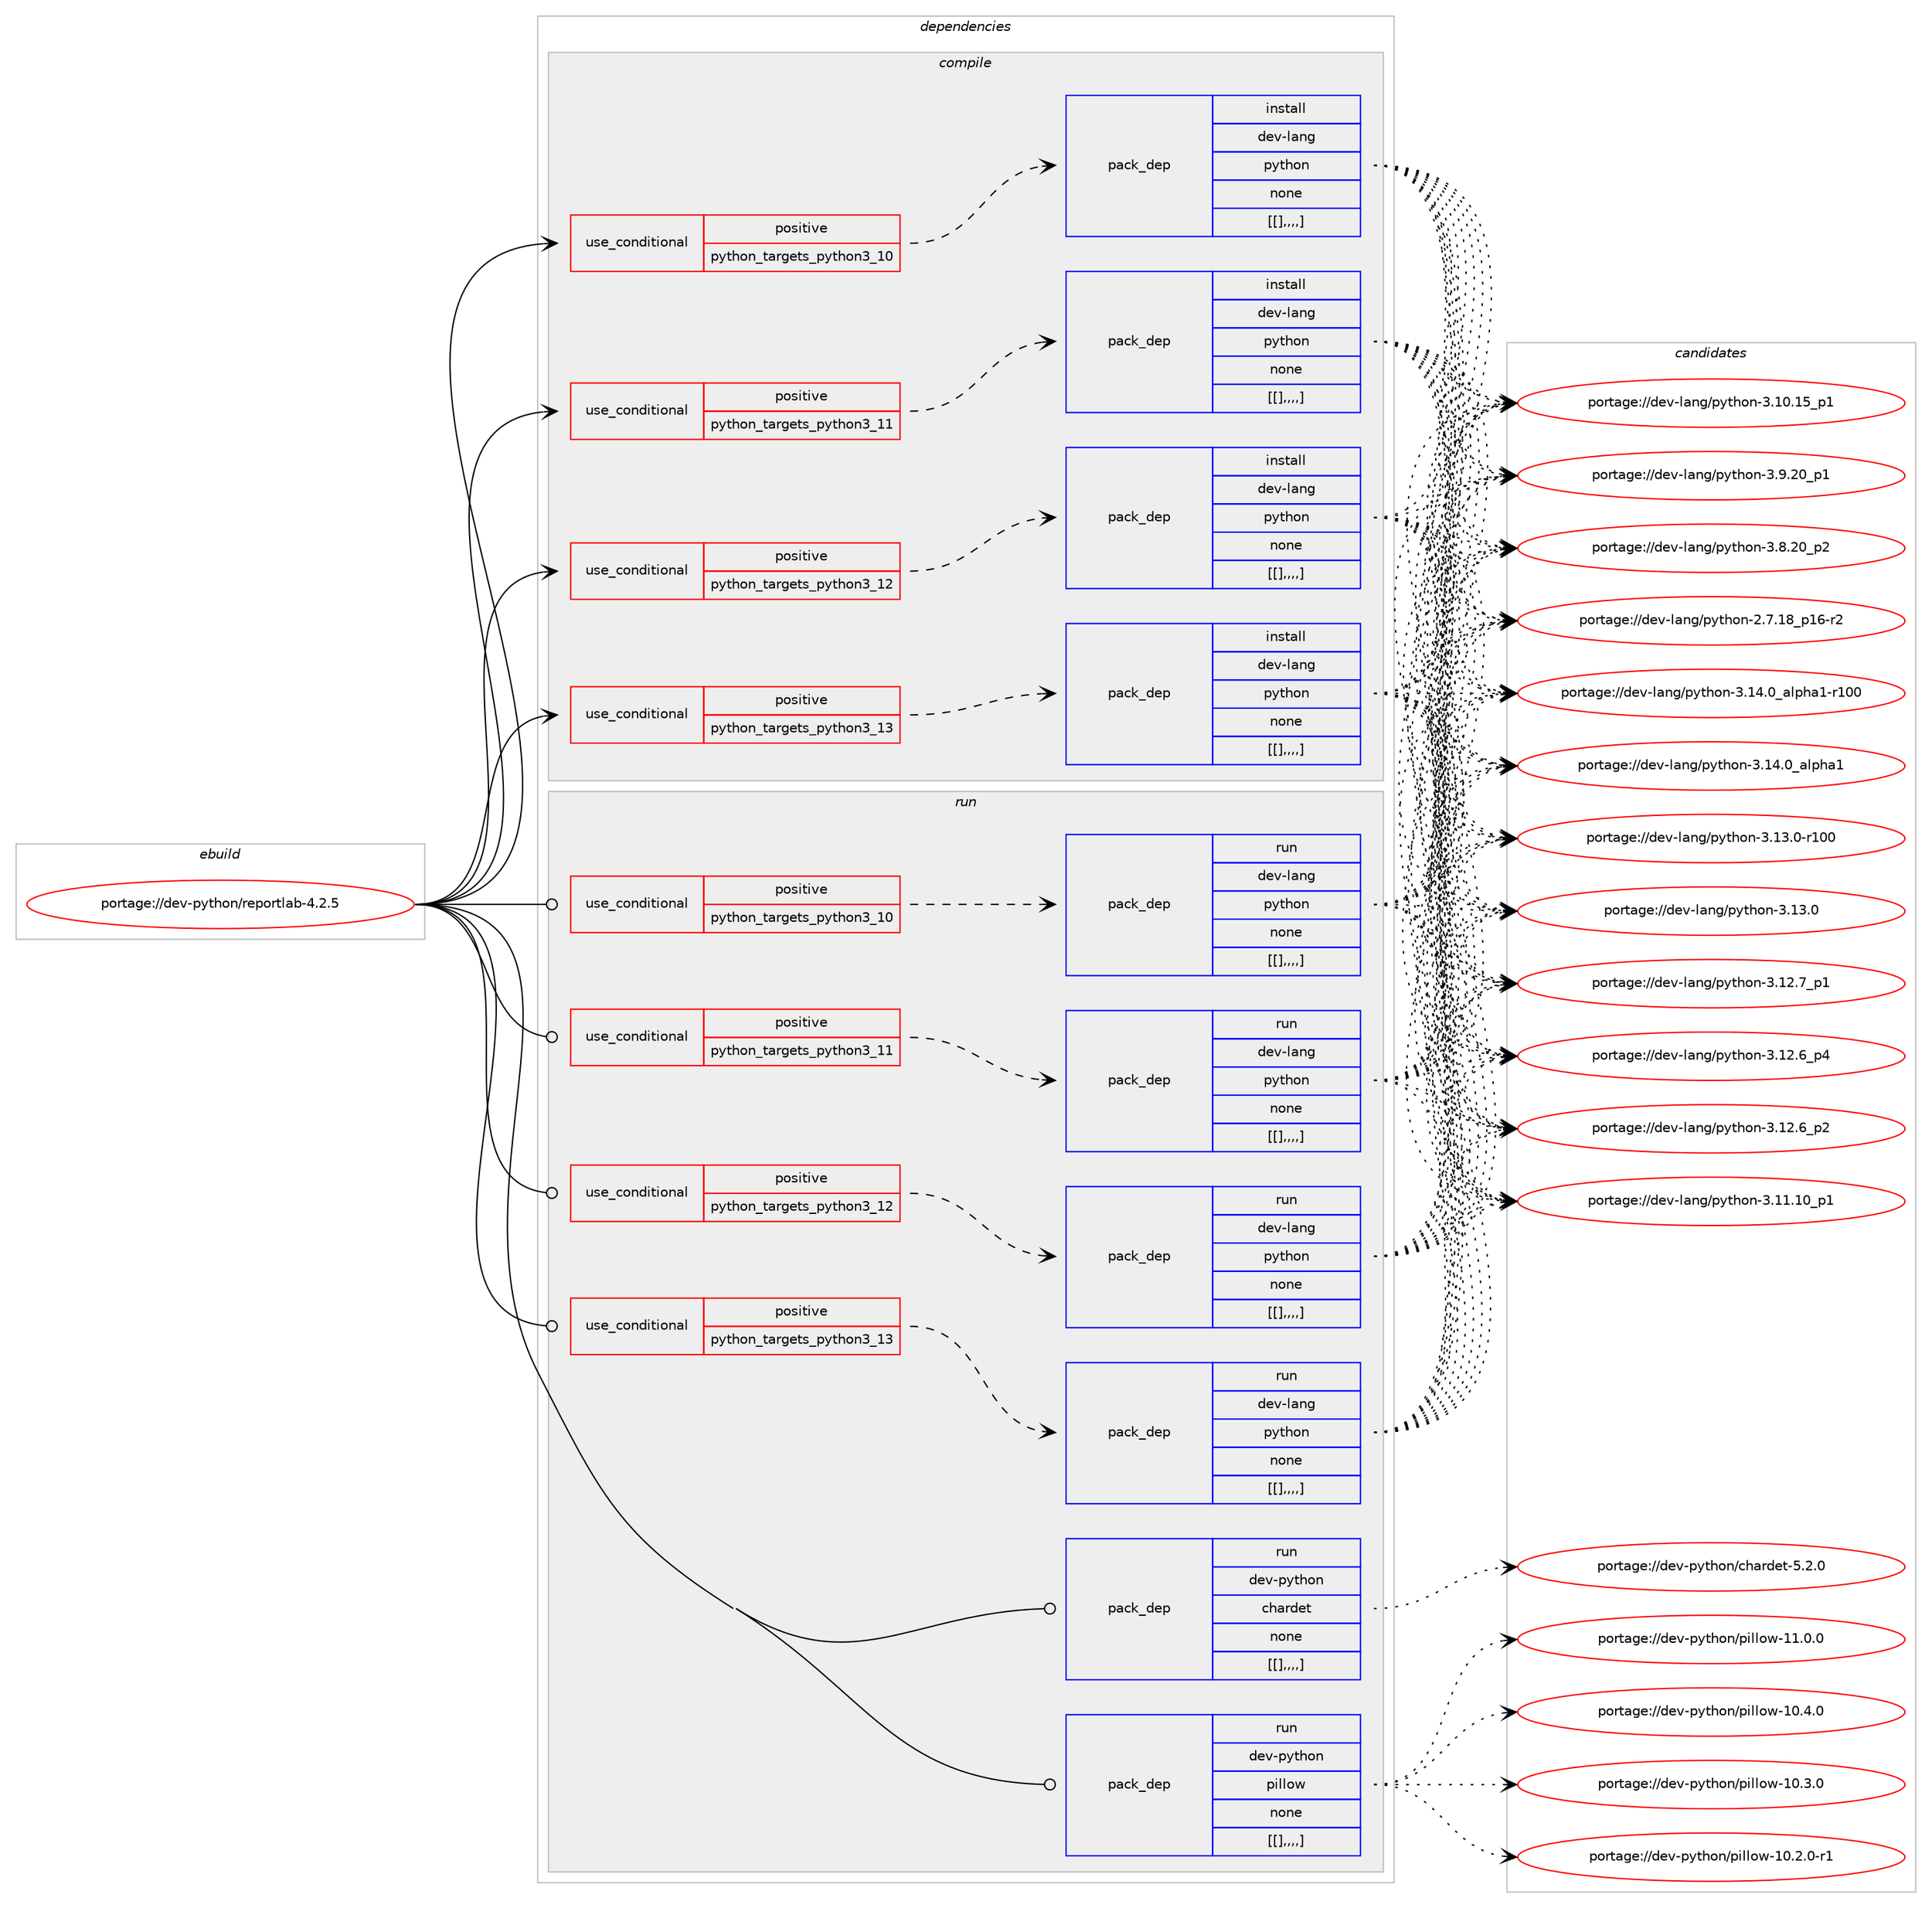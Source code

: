 digraph prolog {

# *************
# Graph options
# *************

newrank=true;
concentrate=true;
compound=true;
graph [rankdir=LR,fontname=Helvetica,fontsize=10,ranksep=1.5];#, ranksep=2.5, nodesep=0.2];
edge  [arrowhead=vee];
node  [fontname=Helvetica,fontsize=10];

# **********
# The ebuild
# **********

subgraph cluster_leftcol {
color=gray;
label=<<i>ebuild</i>>;
id [label="portage://dev-python/reportlab-4.2.5", color=red, width=4, href="../dev-python/reportlab-4.2.5.svg"];
}

# ****************
# The dependencies
# ****************

subgraph cluster_midcol {
color=gray;
label=<<i>dependencies</i>>;
subgraph cluster_compile {
fillcolor="#eeeeee";
style=filled;
label=<<i>compile</i>>;
subgraph cond41687 {
dependency168548 [label=<<TABLE BORDER="0" CELLBORDER="1" CELLSPACING="0" CELLPADDING="4"><TR><TD ROWSPAN="3" CELLPADDING="10">use_conditional</TD></TR><TR><TD>positive</TD></TR><TR><TD>python_targets_python3_10</TD></TR></TABLE>>, shape=none, color=red];
subgraph pack125526 {
dependency168551 [label=<<TABLE BORDER="0" CELLBORDER="1" CELLSPACING="0" CELLPADDING="4" WIDTH="220"><TR><TD ROWSPAN="6" CELLPADDING="30">pack_dep</TD></TR><TR><TD WIDTH="110">install</TD></TR><TR><TD>dev-lang</TD></TR><TR><TD>python</TD></TR><TR><TD>none</TD></TR><TR><TD>[[],,,,]</TD></TR></TABLE>>, shape=none, color=blue];
}
dependency168548:e -> dependency168551:w [weight=20,style="dashed",arrowhead="vee"];
}
id:e -> dependency168548:w [weight=20,style="solid",arrowhead="vee"];
subgraph cond41694 {
dependency168555 [label=<<TABLE BORDER="0" CELLBORDER="1" CELLSPACING="0" CELLPADDING="4"><TR><TD ROWSPAN="3" CELLPADDING="10">use_conditional</TD></TR><TR><TD>positive</TD></TR><TR><TD>python_targets_python3_11</TD></TR></TABLE>>, shape=none, color=red];
subgraph pack125541 {
dependency168577 [label=<<TABLE BORDER="0" CELLBORDER="1" CELLSPACING="0" CELLPADDING="4" WIDTH="220"><TR><TD ROWSPAN="6" CELLPADDING="30">pack_dep</TD></TR><TR><TD WIDTH="110">install</TD></TR><TR><TD>dev-lang</TD></TR><TR><TD>python</TD></TR><TR><TD>none</TD></TR><TR><TD>[[],,,,]</TD></TR></TABLE>>, shape=none, color=blue];
}
dependency168555:e -> dependency168577:w [weight=20,style="dashed",arrowhead="vee"];
}
id:e -> dependency168555:w [weight=20,style="solid",arrowhead="vee"];
subgraph cond41721 {
dependency168672 [label=<<TABLE BORDER="0" CELLBORDER="1" CELLSPACING="0" CELLPADDING="4"><TR><TD ROWSPAN="3" CELLPADDING="10">use_conditional</TD></TR><TR><TD>positive</TD></TR><TR><TD>python_targets_python3_12</TD></TR></TABLE>>, shape=none, color=red];
subgraph pack125601 {
dependency168694 [label=<<TABLE BORDER="0" CELLBORDER="1" CELLSPACING="0" CELLPADDING="4" WIDTH="220"><TR><TD ROWSPAN="6" CELLPADDING="30">pack_dep</TD></TR><TR><TD WIDTH="110">install</TD></TR><TR><TD>dev-lang</TD></TR><TR><TD>python</TD></TR><TR><TD>none</TD></TR><TR><TD>[[],,,,]</TD></TR></TABLE>>, shape=none, color=blue];
}
dependency168672:e -> dependency168694:w [weight=20,style="dashed",arrowhead="vee"];
}
id:e -> dependency168672:w [weight=20,style="solid",arrowhead="vee"];
subgraph cond41747 {
dependency168713 [label=<<TABLE BORDER="0" CELLBORDER="1" CELLSPACING="0" CELLPADDING="4"><TR><TD ROWSPAN="3" CELLPADDING="10">use_conditional</TD></TR><TR><TD>positive</TD></TR><TR><TD>python_targets_python3_13</TD></TR></TABLE>>, shape=none, color=red];
subgraph pack125623 {
dependency168752 [label=<<TABLE BORDER="0" CELLBORDER="1" CELLSPACING="0" CELLPADDING="4" WIDTH="220"><TR><TD ROWSPAN="6" CELLPADDING="30">pack_dep</TD></TR><TR><TD WIDTH="110">install</TD></TR><TR><TD>dev-lang</TD></TR><TR><TD>python</TD></TR><TR><TD>none</TD></TR><TR><TD>[[],,,,]</TD></TR></TABLE>>, shape=none, color=blue];
}
dependency168713:e -> dependency168752:w [weight=20,style="dashed",arrowhead="vee"];
}
id:e -> dependency168713:w [weight=20,style="solid",arrowhead="vee"];
}
subgraph cluster_compileandrun {
fillcolor="#eeeeee";
style=filled;
label=<<i>compile and run</i>>;
}
subgraph cluster_run {
fillcolor="#eeeeee";
style=filled;
label=<<i>run</i>>;
subgraph cond41770 {
dependency168794 [label=<<TABLE BORDER="0" CELLBORDER="1" CELLSPACING="0" CELLPADDING="4"><TR><TD ROWSPAN="3" CELLPADDING="10">use_conditional</TD></TR><TR><TD>positive</TD></TR><TR><TD>python_targets_python3_10</TD></TR></TABLE>>, shape=none, color=red];
subgraph pack125709 {
dependency168855 [label=<<TABLE BORDER="0" CELLBORDER="1" CELLSPACING="0" CELLPADDING="4" WIDTH="220"><TR><TD ROWSPAN="6" CELLPADDING="30">pack_dep</TD></TR><TR><TD WIDTH="110">run</TD></TR><TR><TD>dev-lang</TD></TR><TR><TD>python</TD></TR><TR><TD>none</TD></TR><TR><TD>[[],,,,]</TD></TR></TABLE>>, shape=none, color=blue];
}
dependency168794:e -> dependency168855:w [weight=20,style="dashed",arrowhead="vee"];
}
id:e -> dependency168794:w [weight=20,style="solid",arrowhead="odot"];
subgraph cond41816 {
dependency168862 [label=<<TABLE BORDER="0" CELLBORDER="1" CELLSPACING="0" CELLPADDING="4"><TR><TD ROWSPAN="3" CELLPADDING="10">use_conditional</TD></TR><TR><TD>positive</TD></TR><TR><TD>python_targets_python3_11</TD></TR></TABLE>>, shape=none, color=red];
subgraph pack125715 {
dependency168864 [label=<<TABLE BORDER="0" CELLBORDER="1" CELLSPACING="0" CELLPADDING="4" WIDTH="220"><TR><TD ROWSPAN="6" CELLPADDING="30">pack_dep</TD></TR><TR><TD WIDTH="110">run</TD></TR><TR><TD>dev-lang</TD></TR><TR><TD>python</TD></TR><TR><TD>none</TD></TR><TR><TD>[[],,,,]</TD></TR></TABLE>>, shape=none, color=blue];
}
dependency168862:e -> dependency168864:w [weight=20,style="dashed",arrowhead="vee"];
}
id:e -> dependency168862:w [weight=20,style="solid",arrowhead="odot"];
subgraph cond41820 {
dependency168895 [label=<<TABLE BORDER="0" CELLBORDER="1" CELLSPACING="0" CELLPADDING="4"><TR><TD ROWSPAN="3" CELLPADDING="10">use_conditional</TD></TR><TR><TD>positive</TD></TR><TR><TD>python_targets_python3_12</TD></TR></TABLE>>, shape=none, color=red];
subgraph pack125739 {
dependency168905 [label=<<TABLE BORDER="0" CELLBORDER="1" CELLSPACING="0" CELLPADDING="4" WIDTH="220"><TR><TD ROWSPAN="6" CELLPADDING="30">pack_dep</TD></TR><TR><TD WIDTH="110">run</TD></TR><TR><TD>dev-lang</TD></TR><TR><TD>python</TD></TR><TR><TD>none</TD></TR><TR><TD>[[],,,,]</TD></TR></TABLE>>, shape=none, color=blue];
}
dependency168895:e -> dependency168905:w [weight=20,style="dashed",arrowhead="vee"];
}
id:e -> dependency168895:w [weight=20,style="solid",arrowhead="odot"];
subgraph cond41841 {
dependency168930 [label=<<TABLE BORDER="0" CELLBORDER="1" CELLSPACING="0" CELLPADDING="4"><TR><TD ROWSPAN="3" CELLPADDING="10">use_conditional</TD></TR><TR><TD>positive</TD></TR><TR><TD>python_targets_python3_13</TD></TR></TABLE>>, shape=none, color=red];
subgraph pack125770 {
dependency168954 [label=<<TABLE BORDER="0" CELLBORDER="1" CELLSPACING="0" CELLPADDING="4" WIDTH="220"><TR><TD ROWSPAN="6" CELLPADDING="30">pack_dep</TD></TR><TR><TD WIDTH="110">run</TD></TR><TR><TD>dev-lang</TD></TR><TR><TD>python</TD></TR><TR><TD>none</TD></TR><TR><TD>[[],,,,]</TD></TR></TABLE>>, shape=none, color=blue];
}
dependency168930:e -> dependency168954:w [weight=20,style="dashed",arrowhead="vee"];
}
id:e -> dependency168930:w [weight=20,style="solid",arrowhead="odot"];
subgraph pack125791 {
dependency168988 [label=<<TABLE BORDER="0" CELLBORDER="1" CELLSPACING="0" CELLPADDING="4" WIDTH="220"><TR><TD ROWSPAN="6" CELLPADDING="30">pack_dep</TD></TR><TR><TD WIDTH="110">run</TD></TR><TR><TD>dev-python</TD></TR><TR><TD>chardet</TD></TR><TR><TD>none</TD></TR><TR><TD>[[],,,,]</TD></TR></TABLE>>, shape=none, color=blue];
}
id:e -> dependency168988:w [weight=20,style="solid",arrowhead="odot"];
subgraph pack125827 {
dependency169077 [label=<<TABLE BORDER="0" CELLBORDER="1" CELLSPACING="0" CELLPADDING="4" WIDTH="220"><TR><TD ROWSPAN="6" CELLPADDING="30">pack_dep</TD></TR><TR><TD WIDTH="110">run</TD></TR><TR><TD>dev-python</TD></TR><TR><TD>pillow</TD></TR><TR><TD>none</TD></TR><TR><TD>[[],,,,]</TD></TR></TABLE>>, shape=none, color=blue];
}
id:e -> dependency169077:w [weight=20,style="solid",arrowhead="odot"];
}
}

# **************
# The candidates
# **************

subgraph cluster_choices {
rank=same;
color=gray;
label=<<i>candidates</i>>;

subgraph choice125341 {
color=black;
nodesep=1;
choice100101118451089711010347112121116104111110455146495246489597108112104974945114494848 [label="portage://dev-lang/python-3.14.0_alpha1-r100", color=red, width=4,href="../dev-lang/python-3.14.0_alpha1-r100.svg"];
choice1001011184510897110103471121211161041111104551464952464895971081121049749 [label="portage://dev-lang/python-3.14.0_alpha1", color=red, width=4,href="../dev-lang/python-3.14.0_alpha1.svg"];
choice1001011184510897110103471121211161041111104551464951464845114494848 [label="portage://dev-lang/python-3.13.0-r100", color=red, width=4,href="../dev-lang/python-3.13.0-r100.svg"];
choice10010111845108971101034711212111610411111045514649514648 [label="portage://dev-lang/python-3.13.0", color=red, width=4,href="../dev-lang/python-3.13.0.svg"];
choice100101118451089711010347112121116104111110455146495046559511249 [label="portage://dev-lang/python-3.12.7_p1", color=red, width=4,href="../dev-lang/python-3.12.7_p1.svg"];
choice100101118451089711010347112121116104111110455146495046549511252 [label="portage://dev-lang/python-3.12.6_p4", color=red, width=4,href="../dev-lang/python-3.12.6_p4.svg"];
choice100101118451089711010347112121116104111110455146495046549511250 [label="portage://dev-lang/python-3.12.6_p2", color=red, width=4,href="../dev-lang/python-3.12.6_p2.svg"];
choice10010111845108971101034711212111610411111045514649494649489511249 [label="portage://dev-lang/python-3.11.10_p1", color=red, width=4,href="../dev-lang/python-3.11.10_p1.svg"];
choice10010111845108971101034711212111610411111045514649484649539511249 [label="portage://dev-lang/python-3.10.15_p1", color=red, width=4,href="../dev-lang/python-3.10.15_p1.svg"];
choice100101118451089711010347112121116104111110455146574650489511249 [label="portage://dev-lang/python-3.9.20_p1", color=red, width=4,href="../dev-lang/python-3.9.20_p1.svg"];
choice100101118451089711010347112121116104111110455146564650489511250 [label="portage://dev-lang/python-3.8.20_p2", color=red, width=4,href="../dev-lang/python-3.8.20_p2.svg"];
choice100101118451089711010347112121116104111110455046554649569511249544511450 [label="portage://dev-lang/python-2.7.18_p16-r2", color=red, width=4,href="../dev-lang/python-2.7.18_p16-r2.svg"];
dependency168551:e -> choice100101118451089711010347112121116104111110455146495246489597108112104974945114494848:w [style=dotted,weight="100"];
dependency168551:e -> choice1001011184510897110103471121211161041111104551464952464895971081121049749:w [style=dotted,weight="100"];
dependency168551:e -> choice1001011184510897110103471121211161041111104551464951464845114494848:w [style=dotted,weight="100"];
dependency168551:e -> choice10010111845108971101034711212111610411111045514649514648:w [style=dotted,weight="100"];
dependency168551:e -> choice100101118451089711010347112121116104111110455146495046559511249:w [style=dotted,weight="100"];
dependency168551:e -> choice100101118451089711010347112121116104111110455146495046549511252:w [style=dotted,weight="100"];
dependency168551:e -> choice100101118451089711010347112121116104111110455146495046549511250:w [style=dotted,weight="100"];
dependency168551:e -> choice10010111845108971101034711212111610411111045514649494649489511249:w [style=dotted,weight="100"];
dependency168551:e -> choice10010111845108971101034711212111610411111045514649484649539511249:w [style=dotted,weight="100"];
dependency168551:e -> choice100101118451089711010347112121116104111110455146574650489511249:w [style=dotted,weight="100"];
dependency168551:e -> choice100101118451089711010347112121116104111110455146564650489511250:w [style=dotted,weight="100"];
dependency168551:e -> choice100101118451089711010347112121116104111110455046554649569511249544511450:w [style=dotted,weight="100"];
}
subgraph choice125360 {
color=black;
nodesep=1;
choice100101118451089711010347112121116104111110455146495246489597108112104974945114494848 [label="portage://dev-lang/python-3.14.0_alpha1-r100", color=red, width=4,href="../dev-lang/python-3.14.0_alpha1-r100.svg"];
choice1001011184510897110103471121211161041111104551464952464895971081121049749 [label="portage://dev-lang/python-3.14.0_alpha1", color=red, width=4,href="../dev-lang/python-3.14.0_alpha1.svg"];
choice1001011184510897110103471121211161041111104551464951464845114494848 [label="portage://dev-lang/python-3.13.0-r100", color=red, width=4,href="../dev-lang/python-3.13.0-r100.svg"];
choice10010111845108971101034711212111610411111045514649514648 [label="portage://dev-lang/python-3.13.0", color=red, width=4,href="../dev-lang/python-3.13.0.svg"];
choice100101118451089711010347112121116104111110455146495046559511249 [label="portage://dev-lang/python-3.12.7_p1", color=red, width=4,href="../dev-lang/python-3.12.7_p1.svg"];
choice100101118451089711010347112121116104111110455146495046549511252 [label="portage://dev-lang/python-3.12.6_p4", color=red, width=4,href="../dev-lang/python-3.12.6_p4.svg"];
choice100101118451089711010347112121116104111110455146495046549511250 [label="portage://dev-lang/python-3.12.6_p2", color=red, width=4,href="../dev-lang/python-3.12.6_p2.svg"];
choice10010111845108971101034711212111610411111045514649494649489511249 [label="portage://dev-lang/python-3.11.10_p1", color=red, width=4,href="../dev-lang/python-3.11.10_p1.svg"];
choice10010111845108971101034711212111610411111045514649484649539511249 [label="portage://dev-lang/python-3.10.15_p1", color=red, width=4,href="../dev-lang/python-3.10.15_p1.svg"];
choice100101118451089711010347112121116104111110455146574650489511249 [label="portage://dev-lang/python-3.9.20_p1", color=red, width=4,href="../dev-lang/python-3.9.20_p1.svg"];
choice100101118451089711010347112121116104111110455146564650489511250 [label="portage://dev-lang/python-3.8.20_p2", color=red, width=4,href="../dev-lang/python-3.8.20_p2.svg"];
choice100101118451089711010347112121116104111110455046554649569511249544511450 [label="portage://dev-lang/python-2.7.18_p16-r2", color=red, width=4,href="../dev-lang/python-2.7.18_p16-r2.svg"];
dependency168577:e -> choice100101118451089711010347112121116104111110455146495246489597108112104974945114494848:w [style=dotted,weight="100"];
dependency168577:e -> choice1001011184510897110103471121211161041111104551464952464895971081121049749:w [style=dotted,weight="100"];
dependency168577:e -> choice1001011184510897110103471121211161041111104551464951464845114494848:w [style=dotted,weight="100"];
dependency168577:e -> choice10010111845108971101034711212111610411111045514649514648:w [style=dotted,weight="100"];
dependency168577:e -> choice100101118451089711010347112121116104111110455146495046559511249:w [style=dotted,weight="100"];
dependency168577:e -> choice100101118451089711010347112121116104111110455146495046549511252:w [style=dotted,weight="100"];
dependency168577:e -> choice100101118451089711010347112121116104111110455146495046549511250:w [style=dotted,weight="100"];
dependency168577:e -> choice10010111845108971101034711212111610411111045514649494649489511249:w [style=dotted,weight="100"];
dependency168577:e -> choice10010111845108971101034711212111610411111045514649484649539511249:w [style=dotted,weight="100"];
dependency168577:e -> choice100101118451089711010347112121116104111110455146574650489511249:w [style=dotted,weight="100"];
dependency168577:e -> choice100101118451089711010347112121116104111110455146564650489511250:w [style=dotted,weight="100"];
dependency168577:e -> choice100101118451089711010347112121116104111110455046554649569511249544511450:w [style=dotted,weight="100"];
}
subgraph choice125375 {
color=black;
nodesep=1;
choice100101118451089711010347112121116104111110455146495246489597108112104974945114494848 [label="portage://dev-lang/python-3.14.0_alpha1-r100", color=red, width=4,href="../dev-lang/python-3.14.0_alpha1-r100.svg"];
choice1001011184510897110103471121211161041111104551464952464895971081121049749 [label="portage://dev-lang/python-3.14.0_alpha1", color=red, width=4,href="../dev-lang/python-3.14.0_alpha1.svg"];
choice1001011184510897110103471121211161041111104551464951464845114494848 [label="portage://dev-lang/python-3.13.0-r100", color=red, width=4,href="../dev-lang/python-3.13.0-r100.svg"];
choice10010111845108971101034711212111610411111045514649514648 [label="portage://dev-lang/python-3.13.0", color=red, width=4,href="../dev-lang/python-3.13.0.svg"];
choice100101118451089711010347112121116104111110455146495046559511249 [label="portage://dev-lang/python-3.12.7_p1", color=red, width=4,href="../dev-lang/python-3.12.7_p1.svg"];
choice100101118451089711010347112121116104111110455146495046549511252 [label="portage://dev-lang/python-3.12.6_p4", color=red, width=4,href="../dev-lang/python-3.12.6_p4.svg"];
choice100101118451089711010347112121116104111110455146495046549511250 [label="portage://dev-lang/python-3.12.6_p2", color=red, width=4,href="../dev-lang/python-3.12.6_p2.svg"];
choice10010111845108971101034711212111610411111045514649494649489511249 [label="portage://dev-lang/python-3.11.10_p1", color=red, width=4,href="../dev-lang/python-3.11.10_p1.svg"];
choice10010111845108971101034711212111610411111045514649484649539511249 [label="portage://dev-lang/python-3.10.15_p1", color=red, width=4,href="../dev-lang/python-3.10.15_p1.svg"];
choice100101118451089711010347112121116104111110455146574650489511249 [label="portage://dev-lang/python-3.9.20_p1", color=red, width=4,href="../dev-lang/python-3.9.20_p1.svg"];
choice100101118451089711010347112121116104111110455146564650489511250 [label="portage://dev-lang/python-3.8.20_p2", color=red, width=4,href="../dev-lang/python-3.8.20_p2.svg"];
choice100101118451089711010347112121116104111110455046554649569511249544511450 [label="portage://dev-lang/python-2.7.18_p16-r2", color=red, width=4,href="../dev-lang/python-2.7.18_p16-r2.svg"];
dependency168694:e -> choice100101118451089711010347112121116104111110455146495246489597108112104974945114494848:w [style=dotted,weight="100"];
dependency168694:e -> choice1001011184510897110103471121211161041111104551464952464895971081121049749:w [style=dotted,weight="100"];
dependency168694:e -> choice1001011184510897110103471121211161041111104551464951464845114494848:w [style=dotted,weight="100"];
dependency168694:e -> choice10010111845108971101034711212111610411111045514649514648:w [style=dotted,weight="100"];
dependency168694:e -> choice100101118451089711010347112121116104111110455146495046559511249:w [style=dotted,weight="100"];
dependency168694:e -> choice100101118451089711010347112121116104111110455146495046549511252:w [style=dotted,weight="100"];
dependency168694:e -> choice100101118451089711010347112121116104111110455146495046549511250:w [style=dotted,weight="100"];
dependency168694:e -> choice10010111845108971101034711212111610411111045514649494649489511249:w [style=dotted,weight="100"];
dependency168694:e -> choice10010111845108971101034711212111610411111045514649484649539511249:w [style=dotted,weight="100"];
dependency168694:e -> choice100101118451089711010347112121116104111110455146574650489511249:w [style=dotted,weight="100"];
dependency168694:e -> choice100101118451089711010347112121116104111110455146564650489511250:w [style=dotted,weight="100"];
dependency168694:e -> choice100101118451089711010347112121116104111110455046554649569511249544511450:w [style=dotted,weight="100"];
}
subgraph choice125427 {
color=black;
nodesep=1;
choice100101118451089711010347112121116104111110455146495246489597108112104974945114494848 [label="portage://dev-lang/python-3.14.0_alpha1-r100", color=red, width=4,href="../dev-lang/python-3.14.0_alpha1-r100.svg"];
choice1001011184510897110103471121211161041111104551464952464895971081121049749 [label="portage://dev-lang/python-3.14.0_alpha1", color=red, width=4,href="../dev-lang/python-3.14.0_alpha1.svg"];
choice1001011184510897110103471121211161041111104551464951464845114494848 [label="portage://dev-lang/python-3.13.0-r100", color=red, width=4,href="../dev-lang/python-3.13.0-r100.svg"];
choice10010111845108971101034711212111610411111045514649514648 [label="portage://dev-lang/python-3.13.0", color=red, width=4,href="../dev-lang/python-3.13.0.svg"];
choice100101118451089711010347112121116104111110455146495046559511249 [label="portage://dev-lang/python-3.12.7_p1", color=red, width=4,href="../dev-lang/python-3.12.7_p1.svg"];
choice100101118451089711010347112121116104111110455146495046549511252 [label="portage://dev-lang/python-3.12.6_p4", color=red, width=4,href="../dev-lang/python-3.12.6_p4.svg"];
choice100101118451089711010347112121116104111110455146495046549511250 [label="portage://dev-lang/python-3.12.6_p2", color=red, width=4,href="../dev-lang/python-3.12.6_p2.svg"];
choice10010111845108971101034711212111610411111045514649494649489511249 [label="portage://dev-lang/python-3.11.10_p1", color=red, width=4,href="../dev-lang/python-3.11.10_p1.svg"];
choice10010111845108971101034711212111610411111045514649484649539511249 [label="portage://dev-lang/python-3.10.15_p1", color=red, width=4,href="../dev-lang/python-3.10.15_p1.svg"];
choice100101118451089711010347112121116104111110455146574650489511249 [label="portage://dev-lang/python-3.9.20_p1", color=red, width=4,href="../dev-lang/python-3.9.20_p1.svg"];
choice100101118451089711010347112121116104111110455146564650489511250 [label="portage://dev-lang/python-3.8.20_p2", color=red, width=4,href="../dev-lang/python-3.8.20_p2.svg"];
choice100101118451089711010347112121116104111110455046554649569511249544511450 [label="portage://dev-lang/python-2.7.18_p16-r2", color=red, width=4,href="../dev-lang/python-2.7.18_p16-r2.svg"];
dependency168752:e -> choice100101118451089711010347112121116104111110455146495246489597108112104974945114494848:w [style=dotted,weight="100"];
dependency168752:e -> choice1001011184510897110103471121211161041111104551464952464895971081121049749:w [style=dotted,weight="100"];
dependency168752:e -> choice1001011184510897110103471121211161041111104551464951464845114494848:w [style=dotted,weight="100"];
dependency168752:e -> choice10010111845108971101034711212111610411111045514649514648:w [style=dotted,weight="100"];
dependency168752:e -> choice100101118451089711010347112121116104111110455146495046559511249:w [style=dotted,weight="100"];
dependency168752:e -> choice100101118451089711010347112121116104111110455146495046549511252:w [style=dotted,weight="100"];
dependency168752:e -> choice100101118451089711010347112121116104111110455146495046549511250:w [style=dotted,weight="100"];
dependency168752:e -> choice10010111845108971101034711212111610411111045514649494649489511249:w [style=dotted,weight="100"];
dependency168752:e -> choice10010111845108971101034711212111610411111045514649484649539511249:w [style=dotted,weight="100"];
dependency168752:e -> choice100101118451089711010347112121116104111110455146574650489511249:w [style=dotted,weight="100"];
dependency168752:e -> choice100101118451089711010347112121116104111110455146564650489511250:w [style=dotted,weight="100"];
dependency168752:e -> choice100101118451089711010347112121116104111110455046554649569511249544511450:w [style=dotted,weight="100"];
}
subgraph choice125433 {
color=black;
nodesep=1;
choice100101118451089711010347112121116104111110455146495246489597108112104974945114494848 [label="portage://dev-lang/python-3.14.0_alpha1-r100", color=red, width=4,href="../dev-lang/python-3.14.0_alpha1-r100.svg"];
choice1001011184510897110103471121211161041111104551464952464895971081121049749 [label="portage://dev-lang/python-3.14.0_alpha1", color=red, width=4,href="../dev-lang/python-3.14.0_alpha1.svg"];
choice1001011184510897110103471121211161041111104551464951464845114494848 [label="portage://dev-lang/python-3.13.0-r100", color=red, width=4,href="../dev-lang/python-3.13.0-r100.svg"];
choice10010111845108971101034711212111610411111045514649514648 [label="portage://dev-lang/python-3.13.0", color=red, width=4,href="../dev-lang/python-3.13.0.svg"];
choice100101118451089711010347112121116104111110455146495046559511249 [label="portage://dev-lang/python-3.12.7_p1", color=red, width=4,href="../dev-lang/python-3.12.7_p1.svg"];
choice100101118451089711010347112121116104111110455146495046549511252 [label="portage://dev-lang/python-3.12.6_p4", color=red, width=4,href="../dev-lang/python-3.12.6_p4.svg"];
choice100101118451089711010347112121116104111110455146495046549511250 [label="portage://dev-lang/python-3.12.6_p2", color=red, width=4,href="../dev-lang/python-3.12.6_p2.svg"];
choice10010111845108971101034711212111610411111045514649494649489511249 [label="portage://dev-lang/python-3.11.10_p1", color=red, width=4,href="../dev-lang/python-3.11.10_p1.svg"];
choice10010111845108971101034711212111610411111045514649484649539511249 [label="portage://dev-lang/python-3.10.15_p1", color=red, width=4,href="../dev-lang/python-3.10.15_p1.svg"];
choice100101118451089711010347112121116104111110455146574650489511249 [label="portage://dev-lang/python-3.9.20_p1", color=red, width=4,href="../dev-lang/python-3.9.20_p1.svg"];
choice100101118451089711010347112121116104111110455146564650489511250 [label="portage://dev-lang/python-3.8.20_p2", color=red, width=4,href="../dev-lang/python-3.8.20_p2.svg"];
choice100101118451089711010347112121116104111110455046554649569511249544511450 [label="portage://dev-lang/python-2.7.18_p16-r2", color=red, width=4,href="../dev-lang/python-2.7.18_p16-r2.svg"];
dependency168855:e -> choice100101118451089711010347112121116104111110455146495246489597108112104974945114494848:w [style=dotted,weight="100"];
dependency168855:e -> choice1001011184510897110103471121211161041111104551464952464895971081121049749:w [style=dotted,weight="100"];
dependency168855:e -> choice1001011184510897110103471121211161041111104551464951464845114494848:w [style=dotted,weight="100"];
dependency168855:e -> choice10010111845108971101034711212111610411111045514649514648:w [style=dotted,weight="100"];
dependency168855:e -> choice100101118451089711010347112121116104111110455146495046559511249:w [style=dotted,weight="100"];
dependency168855:e -> choice100101118451089711010347112121116104111110455146495046549511252:w [style=dotted,weight="100"];
dependency168855:e -> choice100101118451089711010347112121116104111110455146495046549511250:w [style=dotted,weight="100"];
dependency168855:e -> choice10010111845108971101034711212111610411111045514649494649489511249:w [style=dotted,weight="100"];
dependency168855:e -> choice10010111845108971101034711212111610411111045514649484649539511249:w [style=dotted,weight="100"];
dependency168855:e -> choice100101118451089711010347112121116104111110455146574650489511249:w [style=dotted,weight="100"];
dependency168855:e -> choice100101118451089711010347112121116104111110455146564650489511250:w [style=dotted,weight="100"];
dependency168855:e -> choice100101118451089711010347112121116104111110455046554649569511249544511450:w [style=dotted,weight="100"];
}
subgraph choice125459 {
color=black;
nodesep=1;
choice100101118451089711010347112121116104111110455146495246489597108112104974945114494848 [label="portage://dev-lang/python-3.14.0_alpha1-r100", color=red, width=4,href="../dev-lang/python-3.14.0_alpha1-r100.svg"];
choice1001011184510897110103471121211161041111104551464952464895971081121049749 [label="portage://dev-lang/python-3.14.0_alpha1", color=red, width=4,href="../dev-lang/python-3.14.0_alpha1.svg"];
choice1001011184510897110103471121211161041111104551464951464845114494848 [label="portage://dev-lang/python-3.13.0-r100", color=red, width=4,href="../dev-lang/python-3.13.0-r100.svg"];
choice10010111845108971101034711212111610411111045514649514648 [label="portage://dev-lang/python-3.13.0", color=red, width=4,href="../dev-lang/python-3.13.0.svg"];
choice100101118451089711010347112121116104111110455146495046559511249 [label="portage://dev-lang/python-3.12.7_p1", color=red, width=4,href="../dev-lang/python-3.12.7_p1.svg"];
choice100101118451089711010347112121116104111110455146495046549511252 [label="portage://dev-lang/python-3.12.6_p4", color=red, width=4,href="../dev-lang/python-3.12.6_p4.svg"];
choice100101118451089711010347112121116104111110455146495046549511250 [label="portage://dev-lang/python-3.12.6_p2", color=red, width=4,href="../dev-lang/python-3.12.6_p2.svg"];
choice10010111845108971101034711212111610411111045514649494649489511249 [label="portage://dev-lang/python-3.11.10_p1", color=red, width=4,href="../dev-lang/python-3.11.10_p1.svg"];
choice10010111845108971101034711212111610411111045514649484649539511249 [label="portage://dev-lang/python-3.10.15_p1", color=red, width=4,href="../dev-lang/python-3.10.15_p1.svg"];
choice100101118451089711010347112121116104111110455146574650489511249 [label="portage://dev-lang/python-3.9.20_p1", color=red, width=4,href="../dev-lang/python-3.9.20_p1.svg"];
choice100101118451089711010347112121116104111110455146564650489511250 [label="portage://dev-lang/python-3.8.20_p2", color=red, width=4,href="../dev-lang/python-3.8.20_p2.svg"];
choice100101118451089711010347112121116104111110455046554649569511249544511450 [label="portage://dev-lang/python-2.7.18_p16-r2", color=red, width=4,href="../dev-lang/python-2.7.18_p16-r2.svg"];
dependency168864:e -> choice100101118451089711010347112121116104111110455146495246489597108112104974945114494848:w [style=dotted,weight="100"];
dependency168864:e -> choice1001011184510897110103471121211161041111104551464952464895971081121049749:w [style=dotted,weight="100"];
dependency168864:e -> choice1001011184510897110103471121211161041111104551464951464845114494848:w [style=dotted,weight="100"];
dependency168864:e -> choice10010111845108971101034711212111610411111045514649514648:w [style=dotted,weight="100"];
dependency168864:e -> choice100101118451089711010347112121116104111110455146495046559511249:w [style=dotted,weight="100"];
dependency168864:e -> choice100101118451089711010347112121116104111110455146495046549511252:w [style=dotted,weight="100"];
dependency168864:e -> choice100101118451089711010347112121116104111110455146495046549511250:w [style=dotted,weight="100"];
dependency168864:e -> choice10010111845108971101034711212111610411111045514649494649489511249:w [style=dotted,weight="100"];
dependency168864:e -> choice10010111845108971101034711212111610411111045514649484649539511249:w [style=dotted,weight="100"];
dependency168864:e -> choice100101118451089711010347112121116104111110455146574650489511249:w [style=dotted,weight="100"];
dependency168864:e -> choice100101118451089711010347112121116104111110455146564650489511250:w [style=dotted,weight="100"];
dependency168864:e -> choice100101118451089711010347112121116104111110455046554649569511249544511450:w [style=dotted,weight="100"];
}
subgraph choice125502 {
color=black;
nodesep=1;
choice100101118451089711010347112121116104111110455146495246489597108112104974945114494848 [label="portage://dev-lang/python-3.14.0_alpha1-r100", color=red, width=4,href="../dev-lang/python-3.14.0_alpha1-r100.svg"];
choice1001011184510897110103471121211161041111104551464952464895971081121049749 [label="portage://dev-lang/python-3.14.0_alpha1", color=red, width=4,href="../dev-lang/python-3.14.0_alpha1.svg"];
choice1001011184510897110103471121211161041111104551464951464845114494848 [label="portage://dev-lang/python-3.13.0-r100", color=red, width=4,href="../dev-lang/python-3.13.0-r100.svg"];
choice10010111845108971101034711212111610411111045514649514648 [label="portage://dev-lang/python-3.13.0", color=red, width=4,href="../dev-lang/python-3.13.0.svg"];
choice100101118451089711010347112121116104111110455146495046559511249 [label="portage://dev-lang/python-3.12.7_p1", color=red, width=4,href="../dev-lang/python-3.12.7_p1.svg"];
choice100101118451089711010347112121116104111110455146495046549511252 [label="portage://dev-lang/python-3.12.6_p4", color=red, width=4,href="../dev-lang/python-3.12.6_p4.svg"];
choice100101118451089711010347112121116104111110455146495046549511250 [label="portage://dev-lang/python-3.12.6_p2", color=red, width=4,href="../dev-lang/python-3.12.6_p2.svg"];
choice10010111845108971101034711212111610411111045514649494649489511249 [label="portage://dev-lang/python-3.11.10_p1", color=red, width=4,href="../dev-lang/python-3.11.10_p1.svg"];
choice10010111845108971101034711212111610411111045514649484649539511249 [label="portage://dev-lang/python-3.10.15_p1", color=red, width=4,href="../dev-lang/python-3.10.15_p1.svg"];
choice100101118451089711010347112121116104111110455146574650489511249 [label="portage://dev-lang/python-3.9.20_p1", color=red, width=4,href="../dev-lang/python-3.9.20_p1.svg"];
choice100101118451089711010347112121116104111110455146564650489511250 [label="portage://dev-lang/python-3.8.20_p2", color=red, width=4,href="../dev-lang/python-3.8.20_p2.svg"];
choice100101118451089711010347112121116104111110455046554649569511249544511450 [label="portage://dev-lang/python-2.7.18_p16-r2", color=red, width=4,href="../dev-lang/python-2.7.18_p16-r2.svg"];
dependency168905:e -> choice100101118451089711010347112121116104111110455146495246489597108112104974945114494848:w [style=dotted,weight="100"];
dependency168905:e -> choice1001011184510897110103471121211161041111104551464952464895971081121049749:w [style=dotted,weight="100"];
dependency168905:e -> choice1001011184510897110103471121211161041111104551464951464845114494848:w [style=dotted,weight="100"];
dependency168905:e -> choice10010111845108971101034711212111610411111045514649514648:w [style=dotted,weight="100"];
dependency168905:e -> choice100101118451089711010347112121116104111110455146495046559511249:w [style=dotted,weight="100"];
dependency168905:e -> choice100101118451089711010347112121116104111110455146495046549511252:w [style=dotted,weight="100"];
dependency168905:e -> choice100101118451089711010347112121116104111110455146495046549511250:w [style=dotted,weight="100"];
dependency168905:e -> choice10010111845108971101034711212111610411111045514649494649489511249:w [style=dotted,weight="100"];
dependency168905:e -> choice10010111845108971101034711212111610411111045514649484649539511249:w [style=dotted,weight="100"];
dependency168905:e -> choice100101118451089711010347112121116104111110455146574650489511249:w [style=dotted,weight="100"];
dependency168905:e -> choice100101118451089711010347112121116104111110455146564650489511250:w [style=dotted,weight="100"];
dependency168905:e -> choice100101118451089711010347112121116104111110455046554649569511249544511450:w [style=dotted,weight="100"];
}
subgraph choice125542 {
color=black;
nodesep=1;
choice100101118451089711010347112121116104111110455146495246489597108112104974945114494848 [label="portage://dev-lang/python-3.14.0_alpha1-r100", color=red, width=4,href="../dev-lang/python-3.14.0_alpha1-r100.svg"];
choice1001011184510897110103471121211161041111104551464952464895971081121049749 [label="portage://dev-lang/python-3.14.0_alpha1", color=red, width=4,href="../dev-lang/python-3.14.0_alpha1.svg"];
choice1001011184510897110103471121211161041111104551464951464845114494848 [label="portage://dev-lang/python-3.13.0-r100", color=red, width=4,href="../dev-lang/python-3.13.0-r100.svg"];
choice10010111845108971101034711212111610411111045514649514648 [label="portage://dev-lang/python-3.13.0", color=red, width=4,href="../dev-lang/python-3.13.0.svg"];
choice100101118451089711010347112121116104111110455146495046559511249 [label="portage://dev-lang/python-3.12.7_p1", color=red, width=4,href="../dev-lang/python-3.12.7_p1.svg"];
choice100101118451089711010347112121116104111110455146495046549511252 [label="portage://dev-lang/python-3.12.6_p4", color=red, width=4,href="../dev-lang/python-3.12.6_p4.svg"];
choice100101118451089711010347112121116104111110455146495046549511250 [label="portage://dev-lang/python-3.12.6_p2", color=red, width=4,href="../dev-lang/python-3.12.6_p2.svg"];
choice10010111845108971101034711212111610411111045514649494649489511249 [label="portage://dev-lang/python-3.11.10_p1", color=red, width=4,href="../dev-lang/python-3.11.10_p1.svg"];
choice10010111845108971101034711212111610411111045514649484649539511249 [label="portage://dev-lang/python-3.10.15_p1", color=red, width=4,href="../dev-lang/python-3.10.15_p1.svg"];
choice100101118451089711010347112121116104111110455146574650489511249 [label="portage://dev-lang/python-3.9.20_p1", color=red, width=4,href="../dev-lang/python-3.9.20_p1.svg"];
choice100101118451089711010347112121116104111110455146564650489511250 [label="portage://dev-lang/python-3.8.20_p2", color=red, width=4,href="../dev-lang/python-3.8.20_p2.svg"];
choice100101118451089711010347112121116104111110455046554649569511249544511450 [label="portage://dev-lang/python-2.7.18_p16-r2", color=red, width=4,href="../dev-lang/python-2.7.18_p16-r2.svg"];
dependency168954:e -> choice100101118451089711010347112121116104111110455146495246489597108112104974945114494848:w [style=dotted,weight="100"];
dependency168954:e -> choice1001011184510897110103471121211161041111104551464952464895971081121049749:w [style=dotted,weight="100"];
dependency168954:e -> choice1001011184510897110103471121211161041111104551464951464845114494848:w [style=dotted,weight="100"];
dependency168954:e -> choice10010111845108971101034711212111610411111045514649514648:w [style=dotted,weight="100"];
dependency168954:e -> choice100101118451089711010347112121116104111110455146495046559511249:w [style=dotted,weight="100"];
dependency168954:e -> choice100101118451089711010347112121116104111110455146495046549511252:w [style=dotted,weight="100"];
dependency168954:e -> choice100101118451089711010347112121116104111110455146495046549511250:w [style=dotted,weight="100"];
dependency168954:e -> choice10010111845108971101034711212111610411111045514649494649489511249:w [style=dotted,weight="100"];
dependency168954:e -> choice10010111845108971101034711212111610411111045514649484649539511249:w [style=dotted,weight="100"];
dependency168954:e -> choice100101118451089711010347112121116104111110455146574650489511249:w [style=dotted,weight="100"];
dependency168954:e -> choice100101118451089711010347112121116104111110455146564650489511250:w [style=dotted,weight="100"];
dependency168954:e -> choice100101118451089711010347112121116104111110455046554649569511249544511450:w [style=dotted,weight="100"];
}
subgraph choice125588 {
color=black;
nodesep=1;
choice10010111845112121116104111110479910497114100101116455346504648 [label="portage://dev-python/chardet-5.2.0", color=red, width=4,href="../dev-python/chardet-5.2.0.svg"];
dependency168988:e -> choice10010111845112121116104111110479910497114100101116455346504648:w [style=dotted,weight="100"];
}
subgraph choice125607 {
color=black;
nodesep=1;
choice100101118451121211161041111104711210510810811111945494946484648 [label="portage://dev-python/pillow-11.0.0", color=red, width=4,href="../dev-python/pillow-11.0.0.svg"];
choice100101118451121211161041111104711210510810811111945494846524648 [label="portage://dev-python/pillow-10.4.0", color=red, width=4,href="../dev-python/pillow-10.4.0.svg"];
choice100101118451121211161041111104711210510810811111945494846514648 [label="portage://dev-python/pillow-10.3.0", color=red, width=4,href="../dev-python/pillow-10.3.0.svg"];
choice1001011184511212111610411111047112105108108111119454948465046484511449 [label="portage://dev-python/pillow-10.2.0-r1", color=red, width=4,href="../dev-python/pillow-10.2.0-r1.svg"];
dependency169077:e -> choice100101118451121211161041111104711210510810811111945494946484648:w [style=dotted,weight="100"];
dependency169077:e -> choice100101118451121211161041111104711210510810811111945494846524648:w [style=dotted,weight="100"];
dependency169077:e -> choice100101118451121211161041111104711210510810811111945494846514648:w [style=dotted,weight="100"];
dependency169077:e -> choice1001011184511212111610411111047112105108108111119454948465046484511449:w [style=dotted,weight="100"];
}
}

}
